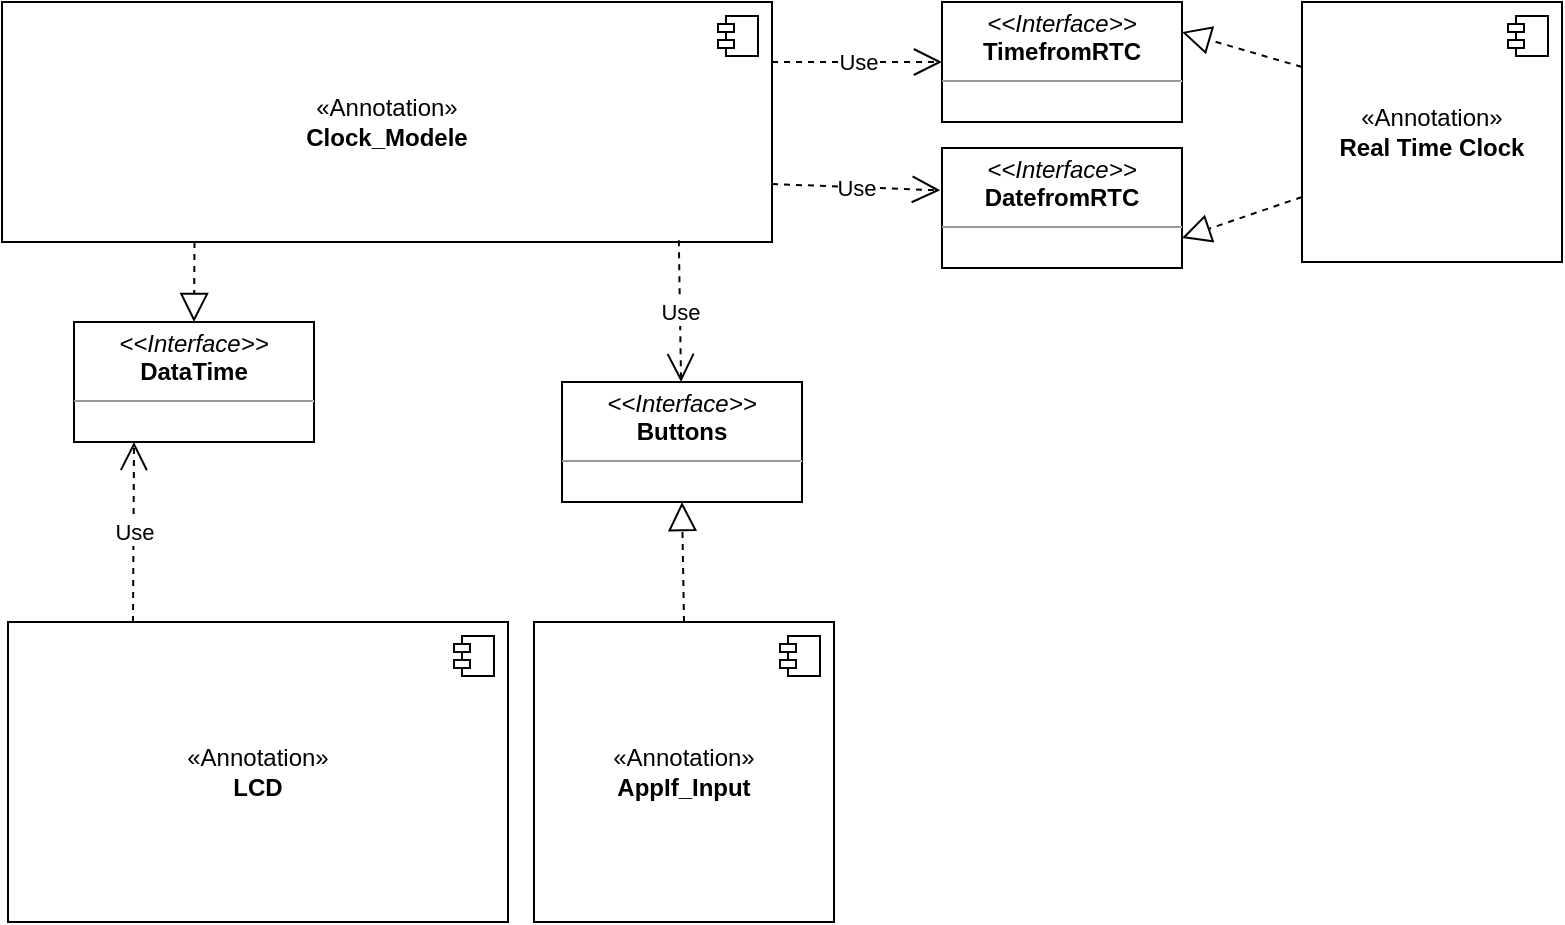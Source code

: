 <mxfile version="21.6.8" type="github">
  <diagram name="Page-1" id="c4acf3e9-155e-7222-9cf6-157b1a14988f">
    <mxGraphModel dx="1195" dy="625" grid="1" gridSize="10" guides="1" tooltips="1" connect="1" arrows="1" fold="1" page="1" pageScale="1" pageWidth="850" pageHeight="1100" background="none" math="0" shadow="0">
      <root>
        <mxCell id="0" />
        <mxCell id="1" parent="0" />
        <mxCell id="FlfiPi71Q3l0wAVPNReg-3" value="«Annotation»&lt;br&gt;&lt;b&gt;Clock_Modele&lt;/b&gt;" style="html=1;dropTarget=0;whiteSpace=wrap;" vertex="1" parent="1">
          <mxGeometry x="40" y="400" width="385" height="120" as="geometry" />
        </mxCell>
        <mxCell id="FlfiPi71Q3l0wAVPNReg-4" value="" style="shape=module;jettyWidth=8;jettyHeight=4;" vertex="1" parent="FlfiPi71Q3l0wAVPNReg-3">
          <mxGeometry x="1" width="20" height="20" relative="1" as="geometry">
            <mxPoint x="-27" y="7" as="offset" />
          </mxGeometry>
        </mxCell>
        <mxCell id="FlfiPi71Q3l0wAVPNReg-5" value="«Annotation»&lt;br&gt;&lt;b&gt;AppIf_Input&lt;/b&gt;" style="html=1;dropTarget=0;whiteSpace=wrap;" vertex="1" parent="1">
          <mxGeometry x="306" y="710" width="150" height="150" as="geometry" />
        </mxCell>
        <mxCell id="FlfiPi71Q3l0wAVPNReg-6" value="" style="shape=module;jettyWidth=8;jettyHeight=4;" vertex="1" parent="FlfiPi71Q3l0wAVPNReg-5">
          <mxGeometry x="1" width="20" height="20" relative="1" as="geometry">
            <mxPoint x="-27" y="7" as="offset" />
          </mxGeometry>
        </mxCell>
        <mxCell id="FlfiPi71Q3l0wAVPNReg-7" value="«Annotation»&lt;br&gt;&lt;b&gt;LCD&lt;br&gt;&lt;/b&gt;" style="html=1;dropTarget=0;whiteSpace=wrap;" vertex="1" parent="1">
          <mxGeometry x="43" y="710" width="250" height="150" as="geometry" />
        </mxCell>
        <mxCell id="FlfiPi71Q3l0wAVPNReg-8" value="" style="shape=module;jettyWidth=8;jettyHeight=4;" vertex="1" parent="FlfiPi71Q3l0wAVPNReg-7">
          <mxGeometry x="1" width="20" height="20" relative="1" as="geometry">
            <mxPoint x="-27" y="7" as="offset" />
          </mxGeometry>
        </mxCell>
        <mxCell id="FlfiPi71Q3l0wAVPNReg-9" value="«Annotation»&lt;br&gt;&lt;b&gt;Real Time Clock&lt;/b&gt;" style="html=1;dropTarget=0;whiteSpace=wrap;" vertex="1" parent="1">
          <mxGeometry x="690" y="400" width="130" height="130" as="geometry" />
        </mxCell>
        <mxCell id="FlfiPi71Q3l0wAVPNReg-10" value="" style="shape=module;jettyWidth=8;jettyHeight=4;" vertex="1" parent="FlfiPi71Q3l0wAVPNReg-9">
          <mxGeometry x="1" width="20" height="20" relative="1" as="geometry">
            <mxPoint x="-27" y="7" as="offset" />
          </mxGeometry>
        </mxCell>
        <mxCell id="FlfiPi71Q3l0wAVPNReg-31" value="&lt;p style=&quot;margin:0px;margin-top:4px;text-align:center;&quot;&gt;&lt;i&gt;&amp;lt;&amp;lt;Interface&amp;gt;&amp;gt;&lt;/i&gt;&lt;br&gt;&lt;b&gt;DataTime&lt;/b&gt;&lt;/p&gt;&lt;hr size=&quot;1&quot;&gt;&lt;p style=&quot;margin:0px;margin-left:4px;&quot;&gt;&lt;br&gt;&lt;/p&gt;" style="verticalAlign=top;align=left;overflow=fill;fontSize=12;fontFamily=Helvetica;html=1;whiteSpace=wrap;" vertex="1" parent="1">
          <mxGeometry x="76" y="560" width="120" height="60" as="geometry" />
        </mxCell>
        <mxCell id="FlfiPi71Q3l0wAVPNReg-33" value="Use" style="endArrow=open;endSize=12;dashed=1;html=1;rounded=0;exitX=0.25;exitY=0;exitDx=0;exitDy=0;entryX=0.25;entryY=1;entryDx=0;entryDy=0;" edge="1" parent="1" source="FlfiPi71Q3l0wAVPNReg-7" target="FlfiPi71Q3l0wAVPNReg-31">
          <mxGeometry width="160" relative="1" as="geometry">
            <mxPoint x="310" y="720" as="sourcePoint" />
            <mxPoint x="470" y="720" as="targetPoint" />
          </mxGeometry>
        </mxCell>
        <mxCell id="FlfiPi71Q3l0wAVPNReg-34" value="" style="endArrow=block;dashed=1;endFill=0;endSize=12;html=1;rounded=0;exitX=0.25;exitY=1;exitDx=0;exitDy=0;entryX=0.5;entryY=0;entryDx=0;entryDy=0;" edge="1" parent="1" source="FlfiPi71Q3l0wAVPNReg-3" target="FlfiPi71Q3l0wAVPNReg-31">
          <mxGeometry width="160" relative="1" as="geometry">
            <mxPoint x="310" y="720" as="sourcePoint" />
            <mxPoint x="470" y="720" as="targetPoint" />
          </mxGeometry>
        </mxCell>
        <mxCell id="FlfiPi71Q3l0wAVPNReg-35" value="&lt;p style=&quot;margin:0px;margin-top:4px;text-align:center;&quot;&gt;&lt;i&gt;&amp;lt;&amp;lt;Interface&amp;gt;&amp;gt;&lt;/i&gt;&lt;br&gt;&lt;b&gt;TimefromRTC&lt;/b&gt;&lt;/p&gt;&lt;hr size=&quot;1&quot;&gt;&lt;p style=&quot;margin:0px;margin-left:4px;&quot;&gt;&lt;br&gt;&lt;/p&gt;" style="verticalAlign=top;align=left;overflow=fill;fontSize=12;fontFamily=Helvetica;html=1;whiteSpace=wrap;" vertex="1" parent="1">
          <mxGeometry x="510" y="400" width="120" height="60" as="geometry" />
        </mxCell>
        <mxCell id="FlfiPi71Q3l0wAVPNReg-36" value="&lt;p style=&quot;margin:0px;margin-top:4px;text-align:center;&quot;&gt;&lt;i&gt;&amp;lt;&amp;lt;Interface&amp;gt;&amp;gt;&lt;/i&gt;&lt;br&gt;&lt;b&gt;DatefromRTC&lt;/b&gt;&lt;/p&gt;&lt;hr size=&quot;1&quot;&gt;&lt;p style=&quot;margin:0px;margin-left:4px;&quot;&gt;&lt;br&gt;&lt;/p&gt;" style="verticalAlign=top;align=left;overflow=fill;fontSize=12;fontFamily=Helvetica;html=1;whiteSpace=wrap;" vertex="1" parent="1">
          <mxGeometry x="510" y="473" width="120" height="60" as="geometry" />
        </mxCell>
        <mxCell id="FlfiPi71Q3l0wAVPNReg-37" value="Use" style="endArrow=open;endSize=12;dashed=1;html=1;rounded=0;exitX=1;exitY=0.25;exitDx=0;exitDy=0;entryX=0;entryY=0.5;entryDx=0;entryDy=0;" edge="1" parent="1" source="FlfiPi71Q3l0wAVPNReg-3" target="FlfiPi71Q3l0wAVPNReg-35">
          <mxGeometry width="160" relative="1" as="geometry">
            <mxPoint x="310" y="630" as="sourcePoint" />
            <mxPoint x="470" y="630" as="targetPoint" />
          </mxGeometry>
        </mxCell>
        <mxCell id="FlfiPi71Q3l0wAVPNReg-38" value="Use" style="endArrow=open;endSize=12;dashed=1;html=1;rounded=0;exitX=1;exitY=0.75;exitDx=0;exitDy=0;entryX=-0.007;entryY=0.353;entryDx=0;entryDy=0;entryPerimeter=0;" edge="1" parent="1" target="FlfiPi71Q3l0wAVPNReg-36">
          <mxGeometry width="160" relative="1" as="geometry">
            <mxPoint x="425" y="491" as="sourcePoint" />
            <mxPoint x="510" y="486" as="targetPoint" />
          </mxGeometry>
        </mxCell>
        <mxCell id="FlfiPi71Q3l0wAVPNReg-39" value="" style="endArrow=block;dashed=1;endFill=0;endSize=12;html=1;rounded=0;exitX=0;exitY=0.25;exitDx=0;exitDy=0;entryX=1;entryY=0.25;entryDx=0;entryDy=0;" edge="1" parent="1" source="FlfiPi71Q3l0wAVPNReg-9" target="FlfiPi71Q3l0wAVPNReg-35">
          <mxGeometry width="160" relative="1" as="geometry">
            <mxPoint x="310" y="630" as="sourcePoint" />
            <mxPoint x="470" y="630" as="targetPoint" />
          </mxGeometry>
        </mxCell>
        <mxCell id="FlfiPi71Q3l0wAVPNReg-41" value="" style="endArrow=block;dashed=1;endFill=0;endSize=12;html=1;rounded=0;exitX=0;exitY=0.75;exitDx=0;exitDy=0;entryX=1;entryY=0.75;entryDx=0;entryDy=0;" edge="1" parent="1" source="FlfiPi71Q3l0wAVPNReg-9" target="FlfiPi71Q3l0wAVPNReg-36">
          <mxGeometry width="160" relative="1" as="geometry">
            <mxPoint x="310" y="630" as="sourcePoint" />
            <mxPoint x="470" y="630" as="targetPoint" />
          </mxGeometry>
        </mxCell>
        <mxCell id="FlfiPi71Q3l0wAVPNReg-42" value="&lt;p style=&quot;margin:0px;margin-top:4px;text-align:center;&quot;&gt;&lt;i&gt;&amp;lt;&amp;lt;Interface&amp;gt;&amp;gt;&lt;/i&gt;&lt;br&gt;&lt;b&gt;Buttons&lt;/b&gt;&lt;/p&gt;&lt;hr size=&quot;1&quot;&gt;&lt;p style=&quot;margin:0px;margin-left:4px;&quot;&gt;&lt;br&gt;&lt;/p&gt;" style="verticalAlign=top;align=left;overflow=fill;fontSize=12;fontFamily=Helvetica;html=1;whiteSpace=wrap;" vertex="1" parent="1">
          <mxGeometry x="320" y="590" width="120" height="60" as="geometry" />
        </mxCell>
        <mxCell id="FlfiPi71Q3l0wAVPNReg-45" value="Use" style="endArrow=open;endSize=12;dashed=1;html=1;rounded=0;exitX=0.879;exitY=0.993;exitDx=0;exitDy=0;exitPerimeter=0;" edge="1" parent="1" source="FlfiPi71Q3l0wAVPNReg-3" target="FlfiPi71Q3l0wAVPNReg-42">
          <mxGeometry width="160" relative="1" as="geometry">
            <mxPoint x="310" y="630" as="sourcePoint" />
            <mxPoint x="470" y="630" as="targetPoint" />
          </mxGeometry>
        </mxCell>
        <mxCell id="FlfiPi71Q3l0wAVPNReg-46" value="" style="endArrow=block;dashed=1;endFill=0;endSize=12;html=1;rounded=0;exitX=0.5;exitY=0;exitDx=0;exitDy=0;entryX=0.5;entryY=1;entryDx=0;entryDy=0;" edge="1" parent="1" source="FlfiPi71Q3l0wAVPNReg-5" target="FlfiPi71Q3l0wAVPNReg-42">
          <mxGeometry width="160" relative="1" as="geometry">
            <mxPoint x="310" y="630" as="sourcePoint" />
            <mxPoint x="470" y="630" as="targetPoint" />
          </mxGeometry>
        </mxCell>
      </root>
    </mxGraphModel>
  </diagram>
</mxfile>
